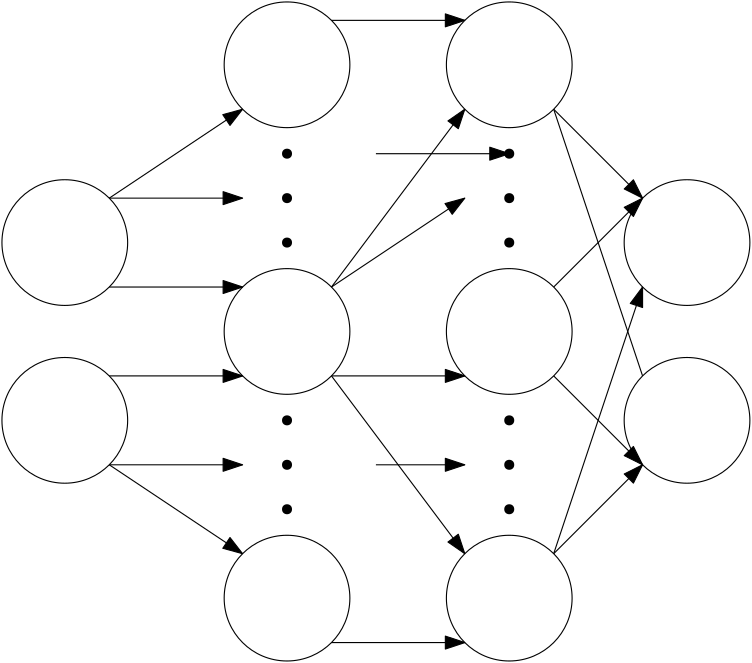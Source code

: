 <?xml version="1.0"?>
<!DOCTYPE ipe SYSTEM "ipe.dtd">
<ipe version="70212" creator="Ipe 7.2.13">
<info created="D:20220930114447" modified="D:20220930114507"/>
<ipestyle name="basic">
<symbol name="arrow/arc(spx)">
<path stroke="sym-stroke" fill="sym-stroke" pen="sym-pen">
0 0 m
-1 0.333 l
-1 -0.333 l
h
</path>
</symbol>
<symbol name="arrow/farc(spx)">
<path stroke="sym-stroke" fill="white" pen="sym-pen">
0 0 m
-1 0.333 l
-1 -0.333 l
h
</path>
</symbol>
<symbol name="arrow/ptarc(spx)">
<path stroke="sym-stroke" fill="sym-stroke" pen="sym-pen">
0 0 m
-1 0.333 l
-0.8 0 l
-1 -0.333 l
h
</path>
</symbol>
<symbol name="arrow/fptarc(spx)">
<path stroke="sym-stroke" fill="white" pen="sym-pen">
0 0 m
-1 0.333 l
-0.8 0 l
-1 -0.333 l
h
</path>
</symbol>
<symbol name="mark/circle(sx)" transformations="translations">
<path fill="sym-stroke">
0.6 0 0 0.6 0 0 e
0.4 0 0 0.4 0 0 e
</path>
</symbol>
<symbol name="mark/disk(sx)" transformations="translations">
<path fill="sym-stroke">
0.6 0 0 0.6 0 0 e
</path>
</symbol>
<symbol name="mark/fdisk(sfx)" transformations="translations">
<group>
<path fill="sym-fill">
0.5 0 0 0.5 0 0 e
</path>
<path fill="sym-stroke" fillrule="eofill">
0.6 0 0 0.6 0 0 e
0.4 0 0 0.4 0 0 e
</path>
</group>
</symbol>
<symbol name="mark/box(sx)" transformations="translations">
<path fill="sym-stroke" fillrule="eofill">
-0.6 -0.6 m
0.6 -0.6 l
0.6 0.6 l
-0.6 0.6 l
h
-0.4 -0.4 m
0.4 -0.4 l
0.4 0.4 l
-0.4 0.4 l
h
</path>
</symbol>
<symbol name="mark/square(sx)" transformations="translations">
<path fill="sym-stroke">
-0.6 -0.6 m
0.6 -0.6 l
0.6 0.6 l
-0.6 0.6 l
h
</path>
</symbol>
<symbol name="mark/fsquare(sfx)" transformations="translations">
<group>
<path fill="sym-fill">
-0.5 -0.5 m
0.5 -0.5 l
0.5 0.5 l
-0.5 0.5 l
h
</path>
<path fill="sym-stroke" fillrule="eofill">
-0.6 -0.6 m
0.6 -0.6 l
0.6 0.6 l
-0.6 0.6 l
h
-0.4 -0.4 m
0.4 -0.4 l
0.4 0.4 l
-0.4 0.4 l
h
</path>
</group>
</symbol>
<symbol name="mark/cross(sx)" transformations="translations">
<group>
<path fill="sym-stroke">
-0.43 -0.57 m
0.57 0.43 l
0.43 0.57 l
-0.57 -0.43 l
h
</path>
<path fill="sym-stroke">
-0.43 0.57 m
0.57 -0.43 l
0.43 -0.57 l
-0.57 0.43 l
h
</path>
</group>
</symbol>
<symbol name="arrow/fnormal(spx)">
<path stroke="sym-stroke" fill="white" pen="sym-pen">
0 0 m
-1 0.333 l
-1 -0.333 l
h
</path>
</symbol>
<symbol name="arrow/pointed(spx)">
<path stroke="sym-stroke" fill="sym-stroke" pen="sym-pen">
0 0 m
-1 0.333 l
-0.8 0 l
-1 -0.333 l
h
</path>
</symbol>
<symbol name="arrow/fpointed(spx)">
<path stroke="sym-stroke" fill="white" pen="sym-pen">
0 0 m
-1 0.333 l
-0.8 0 l
-1 -0.333 l
h
</path>
</symbol>
<symbol name="arrow/linear(spx)">
<path stroke="sym-stroke" pen="sym-pen">
-1 0.333 m
0 0 l
-1 -0.333 l
</path>
</symbol>
<symbol name="arrow/fdouble(spx)">
<path stroke="sym-stroke" fill="white" pen="sym-pen">
0 0 m
-1 0.333 l
-1 -0.333 l
h
-1 0 m
-2 0.333 l
-2 -0.333 l
h
</path>
</symbol>
<symbol name="arrow/double(spx)">
<path stroke="sym-stroke" fill="sym-stroke" pen="sym-pen">
0 0 m
-1 0.333 l
-1 -0.333 l
h
-1 0 m
-2 0.333 l
-2 -0.333 l
h
</path>
</symbol>
<pen name="heavier" value="0.8"/>
<pen name="fat" value="1.2"/>
<pen name="ultrafat" value="2"/>
<symbolsize name="large" value="5"/>
<symbolsize name="small" value="2"/>
<symbolsize name="tiny" value="1.1"/>
<arrowsize name="large" value="10"/>
<arrowsize name="small" value="5"/>
<arrowsize name="tiny" value="3"/>
<color name="red" value="1 0 0"/>
<color name="green" value="0 1 0"/>
<color name="blue" value="0 0 1"/>
<color name="yellow" value="1 1 0"/>
<color name="orange" value="1 0.647 0"/>
<color name="gold" value="1 0.843 0"/>
<color name="purple" value="0.627 0.125 0.941"/>
<color name="gray" value="0.745"/>
<color name="brown" value="0.647 0.165 0.165"/>
<color name="navy" value="0 0 0.502"/>
<color name="pink" value="1 0.753 0.796"/>
<color name="seagreen" value="0.18 0.545 0.341"/>
<color name="turquoise" value="0.251 0.878 0.816"/>
<color name="violet" value="0.933 0.51 0.933"/>
<color name="darkblue" value="0 0 0.545"/>
<color name="darkcyan" value="0 0.545 0.545"/>
<color name="darkgray" value="0.663"/>
<color name="darkgreen" value="0 0.392 0"/>
<color name="darkmagenta" value="0.545 0 0.545"/>
<color name="darkorange" value="1 0.549 0"/>
<color name="darkred" value="0.545 0 0"/>
<color name="lightblue" value="0.678 0.847 0.902"/>
<color name="lightcyan" value="0.878 1 1"/>
<color name="lightgray" value="0.827"/>
<color name="lightgreen" value="0.565 0.933 0.565"/>
<color name="lightyellow" value="1 1 0.878"/>
<dashstyle name="dashed" value="[4] 0"/>
<dashstyle name="dotted" value="[1 3] 0"/>
<dashstyle name="dash dotted" value="[4 2 1 2] 0"/>
<dashstyle name="dash dot dotted" value="[4 2 1 2 1 2] 0"/>
<textsize name="large" value="\large"/>
<textsize name="Large" value="\Large"/>
<textsize name="LARGE" value="\LARGE"/>
<textsize name="huge" value="\huge"/>
<textsize name="Huge" value="\Huge"/>
<textsize name="small" value="\small"/>
<textsize name="footnote" value="\footnotesize"/>
<textsize name="tiny" value="\tiny"/>
<textstyle name="center" begin="\begin{center}" end="\end{center}"/>
<textstyle name="itemize" begin="\begin{itemize}" end="\end{itemize}"/>
<textstyle name="item" begin="\begin{itemize}\item{}" end="\end{itemize}"/>
<gridsize name="4 pts" value="4"/>
<gridsize name="8 pts (~3 mm)" value="8"/>
<gridsize name="16 pts (~6 mm)" value="16"/>
<gridsize name="32 pts (~12 mm)" value="32"/>
<gridsize name="10 pts (~3.5 mm)" value="10"/>
<gridsize name="20 pts (~7 mm)" value="20"/>
<gridsize name="14 pts (~5 mm)" value="14"/>
<gridsize name="28 pts (~10 mm)" value="28"/>
<gridsize name="56 pts (~20 mm)" value="56"/>
<anglesize name="90 deg" value="90"/>
<anglesize name="60 deg" value="60"/>
<anglesize name="45 deg" value="45"/>
<anglesize name="30 deg" value="30"/>
<anglesize name="22.5 deg" value="22.5"/>
<opacity name="10%" value="0.1"/>
<opacity name="30%" value="0.3"/>
<opacity name="50%" value="0.5"/>
<opacity name="75%" value="0.75"/>
<tiling name="falling" angle="-60" step="4" width="1"/>
<tiling name="rising" angle="30" step="4" width="1"/>
</ipestyle>
<page>
<layer name="alpha"/>
<view layers="alpha" active="alpha"/>
<path layer="alpha" matrix="1 0 0 1 0 -64" stroke="black">
22.6274 0 0 22.6274 80 384 e
</path>
<path matrix="1 0 0 1 80 0" stroke="black">
22.6274 0 0 22.6274 80 384 e
</path>
<path matrix="1 0 0 1 160 0" stroke="black">
22.6274 0 0 22.6274 80 384 e
</path>
<path matrix="1 0 0 1 224 -64" stroke="black">
22.6274 0 0 22.6274 80 384 e
</path>
<path matrix="1 0 0 1 224 -128" stroke="black">
22.6274 0 0 22.6274 80 384 e
</path>
<path matrix="1 0 0 1 0 -128" stroke="black">
22.6274 0 0 22.6274 80 384 e
</path>
<path matrix="1 0 0 1 80 -192" stroke="black">
22.6274 0 0 22.6274 80 384 e
</path>
<path matrix="1 0 0 1 160 -192" stroke="black">
22.6274 0 0 22.6274 80 384 e
</path>
<path stroke="black" arrow="normal/normal">
96 336 m
144 368 l
</path>
<path stroke="black" arrow="normal/normal">
96 240 m
144 208 l
</path>
<path stroke="black" arrow="normal/normal">
256 368 m
288 336 l
</path>
<path stroke="black" arrow="normal/normal">
256 208 m
288 240 l
</path>
<path stroke="black" arrow="normal/normal">
256 208 m
288 304 l
</path>
<path stroke="black">
256 368 m
288 272 l
288 272 l
</path>
<path matrix="1 0 0 1 16 0" stroke="black">
22.6274 0 0 22.6274 144 288 e
</path>
<path matrix="1 0 0 1 96 0" stroke="black">
22.6274 0 0 22.6274 144 288 e
</path>
<path stroke="black" arrow="normal/normal">
96 304 m
144 304 l
</path>
<path stroke="black" arrow="normal/normal">
96 272 m
144 272 l
</path>
<path stroke="black" arrow="normal/normal">
176 304 m
224 368 l
</path>
<path stroke="black" arrow="normal/normal">
176 272 m
224 208 l
</path>
<path stroke="black" arrow="normal/normal">
176 272 m
224 272 l
</path>
<path stroke="black" arrow="normal/normal">
256 304 m
288 336 l
</path>
<path stroke="black" arrow="normal/normal">
256 272 m
288 240 l
</path>
<path stroke="black" arrow="normal/normal">
176 304 m
224 336 l
</path>
<path stroke="black" arrow="normal/normal">
96 336 m
144 336 l
</path>
<path stroke="black" arrow="normal/normal">
96 240 m
144 240 l
</path>
<path stroke="black" arrow="normal/normal">
192 240 m
224 240 l
</path>
<path stroke="black" arrow="normal/normal">
192 352 m
240 352 l
</path>
<use name="mark/disk(sx)" pos="160 352" size="normal" stroke="black"/>
<use name="mark/disk(sx)" pos="160 336" size="normal" stroke="black"/>
<use name="mark/disk(sx)" pos="160 256" size="normal" stroke="black"/>
<use name="mark/disk(sx)" pos="160 240" size="normal" stroke="black"/>
<use name="mark/disk(sx)" pos="160 224" size="normal" stroke="black"/>
<use name="mark/disk(sx)" pos="160 320" size="normal" stroke="black"/>
<use name="mark/disk(sx)" pos="240 352" size="normal" stroke="black"/>
<use name="mark/disk(sx)" pos="240 336" size="normal" stroke="black"/>
<use name="mark/disk(sx)" pos="240 320" size="normal" stroke="black"/>
<use name="mark/disk(sx)" pos="240 256" size="normal" stroke="black"/>
<use name="mark/disk(sx)" pos="240 240" size="normal" stroke="black"/>
<use name="mark/disk(sx)" pos="240 224" size="normal" stroke="black"/>
<path stroke="black" arrow="normal/normal">
176 176 m
224 176 l
</path>
<path stroke="black" arrow="normal/normal">
176 400 m
224 400 l
</path>
</page>
</ipe>
